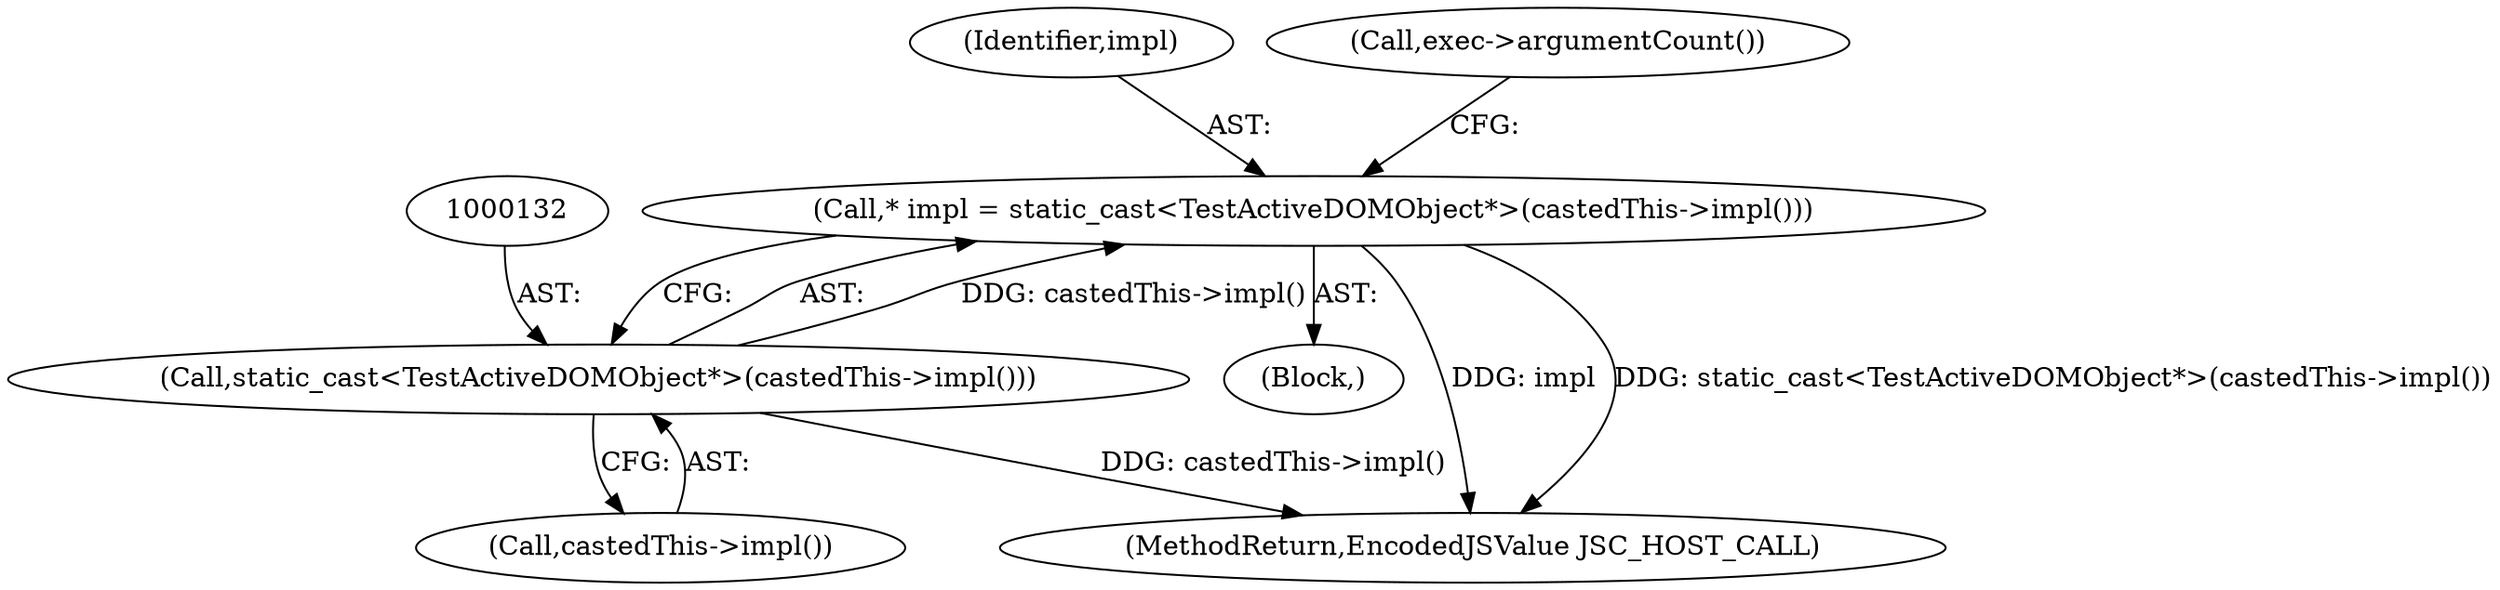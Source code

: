 digraph "0_Chrome_b944f670bb7a8a919daac497a4ea0536c954c201_9@pointer" {
"1000129" [label="(Call,* impl = static_cast<TestActiveDOMObject*>(castedThis->impl()))"];
"1000131" [label="(Call,static_cast<TestActiveDOMObject*>(castedThis->impl()))"];
"1000102" [label="(Block,)"];
"1000130" [label="(Identifier,impl)"];
"1000129" [label="(Call,* impl = static_cast<TestActiveDOMObject*>(castedThis->impl()))"];
"1000131" [label="(Call,static_cast<TestActiveDOMObject*>(castedThis->impl()))"];
"1000136" [label="(Call,exec->argumentCount())"];
"1000133" [label="(Call,castedThis->impl())"];
"1000155" [label="(MethodReturn,EncodedJSValue JSC_HOST_CALL)"];
"1000129" -> "1000102"  [label="AST: "];
"1000129" -> "1000131"  [label="CFG: "];
"1000130" -> "1000129"  [label="AST: "];
"1000131" -> "1000129"  [label="AST: "];
"1000136" -> "1000129"  [label="CFG: "];
"1000129" -> "1000155"  [label="DDG: impl"];
"1000129" -> "1000155"  [label="DDG: static_cast<TestActiveDOMObject*>(castedThis->impl())"];
"1000131" -> "1000129"  [label="DDG: castedThis->impl()"];
"1000131" -> "1000133"  [label="CFG: "];
"1000132" -> "1000131"  [label="AST: "];
"1000133" -> "1000131"  [label="AST: "];
"1000131" -> "1000155"  [label="DDG: castedThis->impl()"];
}
